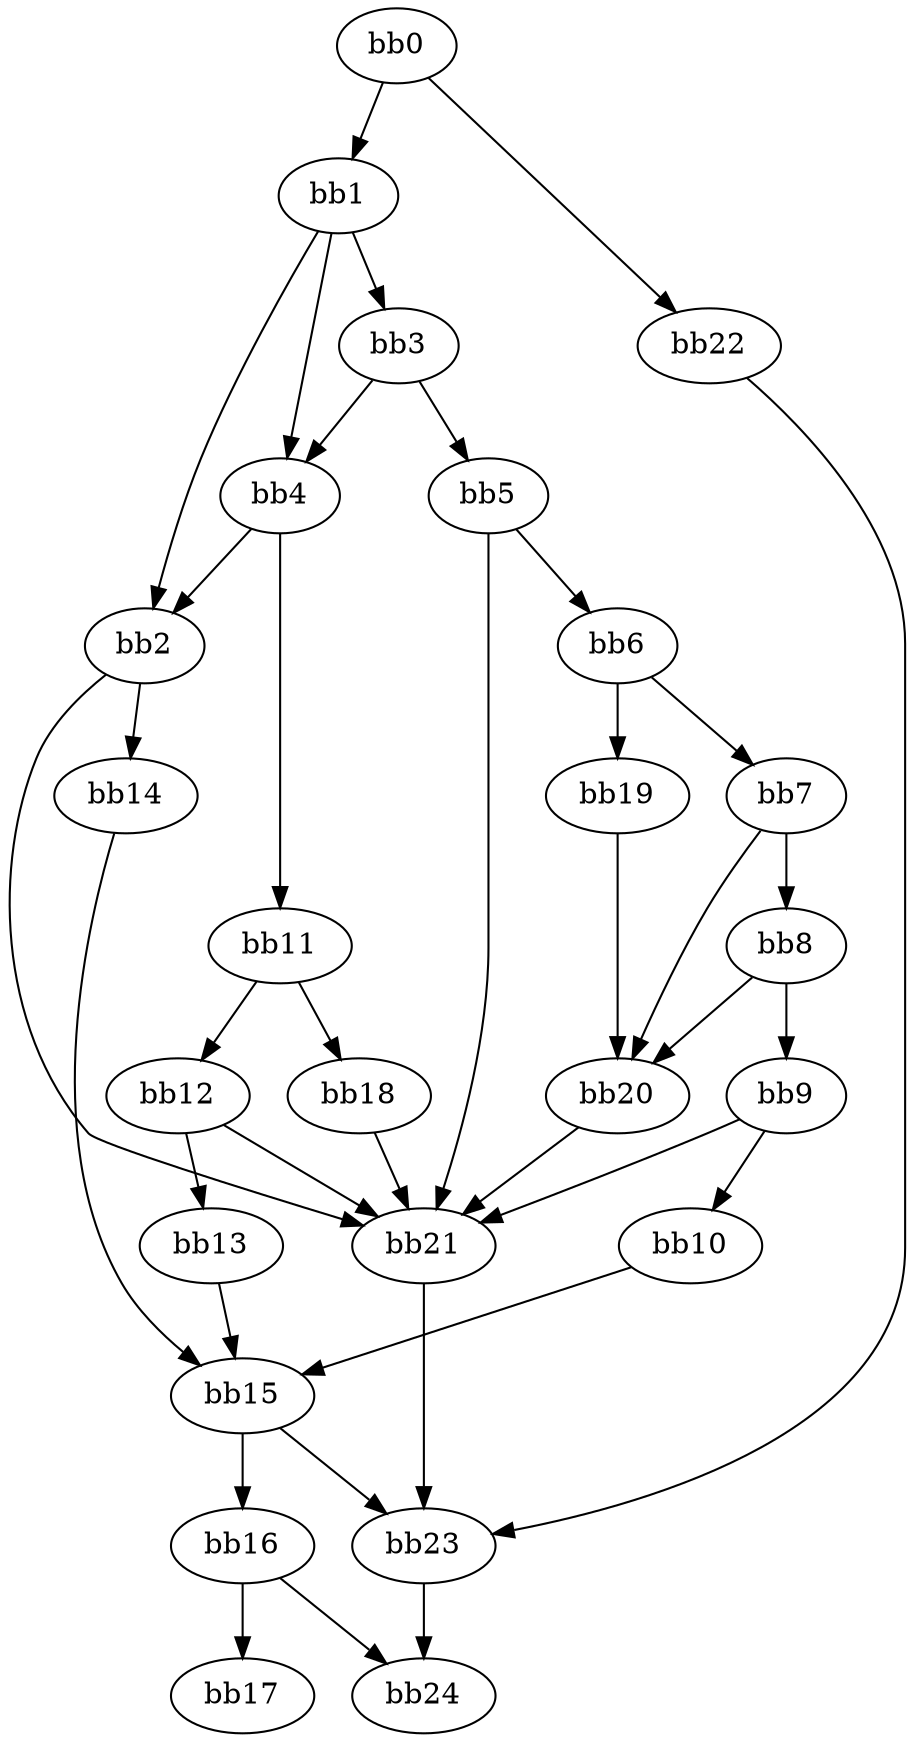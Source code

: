 digraph {
    0 [ label = "bb0\l" ]
    1 [ label = "bb1\l" ]
    2 [ label = "bb2\l" ]
    3 [ label = "bb3\l" ]
    4 [ label = "bb4\l" ]
    5 [ label = "bb5\l" ]
    6 [ label = "bb6\l" ]
    7 [ label = "bb7\l" ]
    8 [ label = "bb8\l" ]
    9 [ label = "bb9\l" ]
    10 [ label = "bb10\l" ]
    11 [ label = "bb11\l" ]
    12 [ label = "bb12\l" ]
    13 [ label = "bb13\l" ]
    14 [ label = "bb14\l" ]
    15 [ label = "bb15\l" ]
    16 [ label = "bb16\l" ]
    17 [ label = "bb17\l" ]
    18 [ label = "bb18\l" ]
    19 [ label = "bb19\l" ]
    20 [ label = "bb20\l" ]
    21 [ label = "bb21\l" ]
    22 [ label = "bb22\l" ]
    23 [ label = "bb23\l" ]
    24 [ label = "bb24\l" ]
    0 -> 1 [ ]
    0 -> 22 [ ]
    1 -> 2 [ ]
    1 -> 3 [ ]
    1 -> 4 [ ]
    2 -> 14 [ ]
    2 -> 21 [ ]
    3 -> 4 [ ]
    3 -> 5 [ ]
    4 -> 2 [ ]
    4 -> 11 [ ]
    5 -> 6 [ ]
    5 -> 21 [ ]
    6 -> 7 [ ]
    6 -> 19 [ ]
    7 -> 8 [ ]
    7 -> 20 [ ]
    8 -> 9 [ ]
    8 -> 20 [ ]
    9 -> 10 [ ]
    9 -> 21 [ ]
    10 -> 15 [ ]
    11 -> 12 [ ]
    11 -> 18 [ ]
    12 -> 13 [ ]
    12 -> 21 [ ]
    13 -> 15 [ ]
    14 -> 15 [ ]
    15 -> 16 [ ]
    15 -> 23 [ ]
    16 -> 17 [ ]
    16 -> 24 [ ]
    18 -> 21 [ ]
    19 -> 20 [ ]
    20 -> 21 [ ]
    21 -> 23 [ ]
    22 -> 23 [ ]
    23 -> 24 [ ]
}

